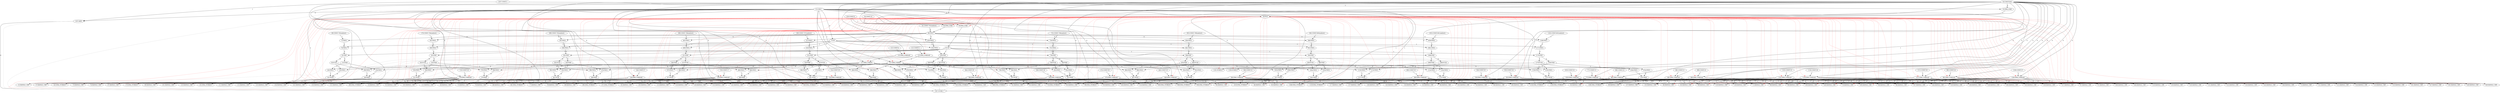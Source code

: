 digraph depgraph {
"1267:IADD" -> "1267:STORE:7"[label=0];
"52:LOAD:7" -> "1267:STORE:7"[color=gray];
"58:IFGE" -> "1267:STORE:7"[color=red,style=dashed];
"75:I2F" -> "1267:STORE:7"[color=gray];
"127:DMA_LOAD(F)" -> "1267:STORE:7"[color=gray];
"137:DMA_LOAD(F)" -> "1267:STORE:7"[color=gray];
"142:DMA_STORE(F)" -> "1267:STORE:7"[color=gray];
"170:DMA_STORE(F)" -> "1267:STORE:7"[color=gray];
"252:DMA_STORE(F)" -> "1267:STORE:7"[color=gray];
"280:DMA_STORE(F)" -> "1267:STORE:7"[color=gray];
"362:DMA_STORE(F)" -> "1267:STORE:7"[color=gray];
"390:DMA_STORE(F)" -> "1267:STORE:7"[color=gray];
"472:DMA_STORE(F)" -> "1267:STORE:7"[color=gray];
"500:DMA_STORE(F)" -> "1267:STORE:7"[color=gray];
"582:DMA_STORE(F)" -> "1267:STORE:7"[color=gray];
"610:DMA_STORE(F)" -> "1267:STORE:7"[color=gray];
"688:DMA_STORE(F)" -> "1267:STORE:7"[color=gray];
"716:DMA_STORE(F)" -> "1267:STORE:7"[color=gray];
"798:DMA_STORE(F)" -> "1267:STORE:7"[color=gray];
"826:DMA_STORE(F)" -> "1267:STORE:7"[color=gray];
"908:DMA_STORE(F)" -> "1267:STORE:7"[color=gray];
"936:DMA_STORE(F)" -> "1267:STORE:7"[color=gray];
"1018:DMA_STORE(F)" -> "1267:STORE:7"[color=gray];
"1046:DMA_STORE(F)" -> "1267:STORE:7"[color=gray];
"1128:DMA_STORE(F)" -> "1267:STORE:7"[color=gray];
"1156:DMA_STORE(F)" -> "1267:STORE:7"[color=gray];
"1238:DMA_STORE(F)" -> "1267:STORE:7"[color=gray];
"1266:DMA_STORE(F)" -> "1267:STORE:7"[color=gray];
"1267:IADD" -> "1267:STORE:7"[color=gray];
"52:LOAD:7" -> "58:IFGE"[label=0];
"55:DMA_LOAD" -> "58:IFGE"[label=1];
"52:LOAD:7" -> "75:I2F"[label=0];
"122:DMA_LOAD(ref)" -> "127:DMA_LOAD(F)"[label=0];
"52:LOAD:7" -> "127:DMA_LOAD(F)"[label=1];
"58:IFGE" -> "127:DMA_LOAD(F)"[color=red,style=dashed];
"132:DMA_LOAD(ref)" -> "137:DMA_LOAD(F)"[label=0];
"52:LOAD:7" -> "137:DMA_LOAD(F)"[label=1];
"58:IFGE" -> "137:DMA_LOAD(F)"[color=red,style=dashed];
"116:DMA_LOAD(ref)" -> "142:DMA_STORE(F)"[label=0];
"52:LOAD:7" -> "142:DMA_STORE(F)"[label=1];
"141:FSUB" -> "142:DMA_STORE(F)"[label=2];
"58:IFGE" -> "142:DMA_STORE(F)"[color=red,style=dashed];
"122:DMA_LOAD(ref)" -> "142:DMA_STORE(F)"[color=gray];
"132:DMA_LOAD(ref)" -> "142:DMA_STORE(F)"[color=gray];
"144:DMA_LOAD(ref)" -> "170:DMA_STORE(F)"[label=0];
"52:LOAD:7" -> "170:DMA_STORE(F)"[label=1];
"169:FADD" -> "170:DMA_STORE(F)"[label=2];
"58:IFGE" -> "170:DMA_STORE(F)"[color=red,style=dashed];
"116:DMA_LOAD(ref)" -> "170:DMA_STORE(F)"[color=gray];
"122:DMA_LOAD(ref)" -> "170:DMA_STORE(F)"[color=gray];
"132:DMA_LOAD(ref)" -> "170:DMA_STORE(F)"[color=gray];
"226:DMA_LOAD(ref)" -> "252:DMA_STORE(F)"[label=0];
"52:LOAD:7" -> "252:DMA_STORE(F)"[label=1];
"251:FSUB" -> "252:DMA_STORE(F)"[label=2];
"58:IFGE" -> "252:DMA_STORE(F)"[color=red,style=dashed];
"116:DMA_LOAD(ref)" -> "252:DMA_STORE(F)"[color=gray];
"122:DMA_LOAD(ref)" -> "252:DMA_STORE(F)"[color=gray];
"132:DMA_LOAD(ref)" -> "252:DMA_STORE(F)"[color=gray];
"144:DMA_LOAD(ref)" -> "252:DMA_STORE(F)"[color=gray];
"254:DMA_LOAD(ref)" -> "280:DMA_STORE(F)"[label=0];
"52:LOAD:7" -> "280:DMA_STORE(F)"[label=1];
"279:FADD" -> "280:DMA_STORE(F)"[label=2];
"58:IFGE" -> "280:DMA_STORE(F)"[color=red,style=dashed];
"116:DMA_LOAD(ref)" -> "280:DMA_STORE(F)"[color=gray];
"122:DMA_LOAD(ref)" -> "280:DMA_STORE(F)"[color=gray];
"132:DMA_LOAD(ref)" -> "280:DMA_STORE(F)"[color=gray];
"144:DMA_LOAD(ref)" -> "280:DMA_STORE(F)"[color=gray];
"226:DMA_LOAD(ref)" -> "280:DMA_STORE(F)"[color=gray];
"336:DMA_LOAD(ref)" -> "362:DMA_STORE(F)"[label=0];
"52:LOAD:7" -> "362:DMA_STORE(F)"[label=1];
"361:FSUB" -> "362:DMA_STORE(F)"[label=2];
"58:IFGE" -> "362:DMA_STORE(F)"[color=red,style=dashed];
"116:DMA_LOAD(ref)" -> "362:DMA_STORE(F)"[color=gray];
"122:DMA_LOAD(ref)" -> "362:DMA_STORE(F)"[color=gray];
"132:DMA_LOAD(ref)" -> "362:DMA_STORE(F)"[color=gray];
"144:DMA_LOAD(ref)" -> "362:DMA_STORE(F)"[color=gray];
"226:DMA_LOAD(ref)" -> "362:DMA_STORE(F)"[color=gray];
"254:DMA_LOAD(ref)" -> "362:DMA_STORE(F)"[color=gray];
"364:DMA_LOAD(ref)" -> "390:DMA_STORE(F)"[label=0];
"52:LOAD:7" -> "390:DMA_STORE(F)"[label=1];
"389:FADD" -> "390:DMA_STORE(F)"[label=2];
"58:IFGE" -> "390:DMA_STORE(F)"[color=red,style=dashed];
"116:DMA_LOAD(ref)" -> "390:DMA_STORE(F)"[color=gray];
"122:DMA_LOAD(ref)" -> "390:DMA_STORE(F)"[color=gray];
"132:DMA_LOAD(ref)" -> "390:DMA_STORE(F)"[color=gray];
"144:DMA_LOAD(ref)" -> "390:DMA_STORE(F)"[color=gray];
"226:DMA_LOAD(ref)" -> "390:DMA_STORE(F)"[color=gray];
"254:DMA_LOAD(ref)" -> "390:DMA_STORE(F)"[color=gray];
"336:DMA_LOAD(ref)" -> "390:DMA_STORE(F)"[color=gray];
"446:DMA_LOAD(ref)" -> "472:DMA_STORE(F)"[label=0];
"52:LOAD:7" -> "472:DMA_STORE(F)"[label=1];
"471:FSUB" -> "472:DMA_STORE(F)"[label=2];
"58:IFGE" -> "472:DMA_STORE(F)"[color=red,style=dashed];
"116:DMA_LOAD(ref)" -> "472:DMA_STORE(F)"[color=gray];
"122:DMA_LOAD(ref)" -> "472:DMA_STORE(F)"[color=gray];
"132:DMA_LOAD(ref)" -> "472:DMA_STORE(F)"[color=gray];
"144:DMA_LOAD(ref)" -> "472:DMA_STORE(F)"[color=gray];
"226:DMA_LOAD(ref)" -> "472:DMA_STORE(F)"[color=gray];
"254:DMA_LOAD(ref)" -> "472:DMA_STORE(F)"[color=gray];
"336:DMA_LOAD(ref)" -> "472:DMA_STORE(F)"[color=gray];
"364:DMA_LOAD(ref)" -> "472:DMA_STORE(F)"[color=gray];
"474:DMA_LOAD(ref)" -> "500:DMA_STORE(F)"[label=0];
"52:LOAD:7" -> "500:DMA_STORE(F)"[label=1];
"499:FADD" -> "500:DMA_STORE(F)"[label=2];
"58:IFGE" -> "500:DMA_STORE(F)"[color=red,style=dashed];
"116:DMA_LOAD(ref)" -> "500:DMA_STORE(F)"[color=gray];
"122:DMA_LOAD(ref)" -> "500:DMA_STORE(F)"[color=gray];
"132:DMA_LOAD(ref)" -> "500:DMA_STORE(F)"[color=gray];
"144:DMA_LOAD(ref)" -> "500:DMA_STORE(F)"[color=gray];
"226:DMA_LOAD(ref)" -> "500:DMA_STORE(F)"[color=gray];
"254:DMA_LOAD(ref)" -> "500:DMA_STORE(F)"[color=gray];
"336:DMA_LOAD(ref)" -> "500:DMA_STORE(F)"[color=gray];
"364:DMA_LOAD(ref)" -> "500:DMA_STORE(F)"[color=gray];
"446:DMA_LOAD(ref)" -> "500:DMA_STORE(F)"[color=gray];
"556:DMA_LOAD(ref)" -> "582:DMA_STORE(F)"[label=0];
"52:LOAD:7" -> "582:DMA_STORE(F)"[label=1];
"581:FSUB" -> "582:DMA_STORE(F)"[label=2];
"58:IFGE" -> "582:DMA_STORE(F)"[color=red,style=dashed];
"116:DMA_LOAD(ref)" -> "582:DMA_STORE(F)"[color=gray];
"122:DMA_LOAD(ref)" -> "582:DMA_STORE(F)"[color=gray];
"132:DMA_LOAD(ref)" -> "582:DMA_STORE(F)"[color=gray];
"144:DMA_LOAD(ref)" -> "582:DMA_STORE(F)"[color=gray];
"226:DMA_LOAD(ref)" -> "582:DMA_STORE(F)"[color=gray];
"254:DMA_LOAD(ref)" -> "582:DMA_STORE(F)"[color=gray];
"336:DMA_LOAD(ref)" -> "582:DMA_STORE(F)"[color=gray];
"364:DMA_LOAD(ref)" -> "582:DMA_STORE(F)"[color=gray];
"446:DMA_LOAD(ref)" -> "582:DMA_STORE(F)"[color=gray];
"474:DMA_LOAD(ref)" -> "582:DMA_STORE(F)"[color=gray];
"584:DMA_LOAD(ref)" -> "610:DMA_STORE(F)"[label=0];
"52:LOAD:7" -> "610:DMA_STORE(F)"[label=1];
"609:FADD" -> "610:DMA_STORE(F)"[label=2];
"58:IFGE" -> "610:DMA_STORE(F)"[color=red,style=dashed];
"116:DMA_LOAD(ref)" -> "610:DMA_STORE(F)"[color=gray];
"122:DMA_LOAD(ref)" -> "610:DMA_STORE(F)"[color=gray];
"132:DMA_LOAD(ref)" -> "610:DMA_STORE(F)"[color=gray];
"144:DMA_LOAD(ref)" -> "610:DMA_STORE(F)"[color=gray];
"226:DMA_LOAD(ref)" -> "610:DMA_STORE(F)"[color=gray];
"254:DMA_LOAD(ref)" -> "610:DMA_STORE(F)"[color=gray];
"336:DMA_LOAD(ref)" -> "610:DMA_STORE(F)"[color=gray];
"364:DMA_LOAD(ref)" -> "610:DMA_STORE(F)"[color=gray];
"446:DMA_LOAD(ref)" -> "610:DMA_STORE(F)"[color=gray];
"474:DMA_LOAD(ref)" -> "610:DMA_STORE(F)"[color=gray];
"556:DMA_LOAD(ref)" -> "610:DMA_STORE(F)"[color=gray];
"662:DMA_LOAD(ref)" -> "688:DMA_STORE(F)"[label=0];
"52:LOAD:7" -> "688:DMA_STORE(F)"[label=1];
"687:FSUB" -> "688:DMA_STORE(F)"[label=2];
"58:IFGE" -> "688:DMA_STORE(F)"[color=red,style=dashed];
"116:DMA_LOAD(ref)" -> "688:DMA_STORE(F)"[color=gray];
"122:DMA_LOAD(ref)" -> "688:DMA_STORE(F)"[color=gray];
"132:DMA_LOAD(ref)" -> "688:DMA_STORE(F)"[color=gray];
"144:DMA_LOAD(ref)" -> "688:DMA_STORE(F)"[color=gray];
"226:DMA_LOAD(ref)" -> "688:DMA_STORE(F)"[color=gray];
"254:DMA_LOAD(ref)" -> "688:DMA_STORE(F)"[color=gray];
"336:DMA_LOAD(ref)" -> "688:DMA_STORE(F)"[color=gray];
"364:DMA_LOAD(ref)" -> "688:DMA_STORE(F)"[color=gray];
"446:DMA_LOAD(ref)" -> "688:DMA_STORE(F)"[color=gray];
"474:DMA_LOAD(ref)" -> "688:DMA_STORE(F)"[color=gray];
"556:DMA_LOAD(ref)" -> "688:DMA_STORE(F)"[color=gray];
"584:DMA_LOAD(ref)" -> "688:DMA_STORE(F)"[color=gray];
"690:DMA_LOAD(ref)" -> "716:DMA_STORE(F)"[label=0];
"52:LOAD:7" -> "716:DMA_STORE(F)"[label=1];
"715:FADD" -> "716:DMA_STORE(F)"[label=2];
"58:IFGE" -> "716:DMA_STORE(F)"[color=red,style=dashed];
"116:DMA_LOAD(ref)" -> "716:DMA_STORE(F)"[color=gray];
"122:DMA_LOAD(ref)" -> "716:DMA_STORE(F)"[color=gray];
"132:DMA_LOAD(ref)" -> "716:DMA_STORE(F)"[color=gray];
"144:DMA_LOAD(ref)" -> "716:DMA_STORE(F)"[color=gray];
"226:DMA_LOAD(ref)" -> "716:DMA_STORE(F)"[color=gray];
"254:DMA_LOAD(ref)" -> "716:DMA_STORE(F)"[color=gray];
"336:DMA_LOAD(ref)" -> "716:DMA_STORE(F)"[color=gray];
"364:DMA_LOAD(ref)" -> "716:DMA_STORE(F)"[color=gray];
"446:DMA_LOAD(ref)" -> "716:DMA_STORE(F)"[color=gray];
"474:DMA_LOAD(ref)" -> "716:DMA_STORE(F)"[color=gray];
"556:DMA_LOAD(ref)" -> "716:DMA_STORE(F)"[color=gray];
"584:DMA_LOAD(ref)" -> "716:DMA_STORE(F)"[color=gray];
"662:DMA_LOAD(ref)" -> "716:DMA_STORE(F)"[color=gray];
"772:DMA_LOAD(ref)" -> "798:DMA_STORE(F)"[label=0];
"52:LOAD:7" -> "798:DMA_STORE(F)"[label=1];
"797:FSUB" -> "798:DMA_STORE(F)"[label=2];
"58:IFGE" -> "798:DMA_STORE(F)"[color=red,style=dashed];
"116:DMA_LOAD(ref)" -> "798:DMA_STORE(F)"[color=gray];
"122:DMA_LOAD(ref)" -> "798:DMA_STORE(F)"[color=gray];
"132:DMA_LOAD(ref)" -> "798:DMA_STORE(F)"[color=gray];
"144:DMA_LOAD(ref)" -> "798:DMA_STORE(F)"[color=gray];
"226:DMA_LOAD(ref)" -> "798:DMA_STORE(F)"[color=gray];
"254:DMA_LOAD(ref)" -> "798:DMA_STORE(F)"[color=gray];
"336:DMA_LOAD(ref)" -> "798:DMA_STORE(F)"[color=gray];
"364:DMA_LOAD(ref)" -> "798:DMA_STORE(F)"[color=gray];
"446:DMA_LOAD(ref)" -> "798:DMA_STORE(F)"[color=gray];
"474:DMA_LOAD(ref)" -> "798:DMA_STORE(F)"[color=gray];
"556:DMA_LOAD(ref)" -> "798:DMA_STORE(F)"[color=gray];
"584:DMA_LOAD(ref)" -> "798:DMA_STORE(F)"[color=gray];
"662:DMA_LOAD(ref)" -> "798:DMA_STORE(F)"[color=gray];
"690:DMA_LOAD(ref)" -> "798:DMA_STORE(F)"[color=gray];
"800:DMA_LOAD(ref)" -> "826:DMA_STORE(F)"[label=0];
"52:LOAD:7" -> "826:DMA_STORE(F)"[label=1];
"825:FADD" -> "826:DMA_STORE(F)"[label=2];
"58:IFGE" -> "826:DMA_STORE(F)"[color=red,style=dashed];
"116:DMA_LOAD(ref)" -> "826:DMA_STORE(F)"[color=gray];
"122:DMA_LOAD(ref)" -> "826:DMA_STORE(F)"[color=gray];
"132:DMA_LOAD(ref)" -> "826:DMA_STORE(F)"[color=gray];
"144:DMA_LOAD(ref)" -> "826:DMA_STORE(F)"[color=gray];
"226:DMA_LOAD(ref)" -> "826:DMA_STORE(F)"[color=gray];
"254:DMA_LOAD(ref)" -> "826:DMA_STORE(F)"[color=gray];
"336:DMA_LOAD(ref)" -> "826:DMA_STORE(F)"[color=gray];
"364:DMA_LOAD(ref)" -> "826:DMA_STORE(F)"[color=gray];
"446:DMA_LOAD(ref)" -> "826:DMA_STORE(F)"[color=gray];
"474:DMA_LOAD(ref)" -> "826:DMA_STORE(F)"[color=gray];
"556:DMA_LOAD(ref)" -> "826:DMA_STORE(F)"[color=gray];
"584:DMA_LOAD(ref)" -> "826:DMA_STORE(F)"[color=gray];
"662:DMA_LOAD(ref)" -> "826:DMA_STORE(F)"[color=gray];
"690:DMA_LOAD(ref)" -> "826:DMA_STORE(F)"[color=gray];
"772:DMA_LOAD(ref)" -> "826:DMA_STORE(F)"[color=gray];
"882:DMA_LOAD(ref)" -> "908:DMA_STORE(F)"[label=0];
"52:LOAD:7" -> "908:DMA_STORE(F)"[label=1];
"907:FSUB" -> "908:DMA_STORE(F)"[label=2];
"58:IFGE" -> "908:DMA_STORE(F)"[color=red,style=dashed];
"116:DMA_LOAD(ref)" -> "908:DMA_STORE(F)"[color=gray];
"122:DMA_LOAD(ref)" -> "908:DMA_STORE(F)"[color=gray];
"132:DMA_LOAD(ref)" -> "908:DMA_STORE(F)"[color=gray];
"144:DMA_LOAD(ref)" -> "908:DMA_STORE(F)"[color=gray];
"226:DMA_LOAD(ref)" -> "908:DMA_STORE(F)"[color=gray];
"254:DMA_LOAD(ref)" -> "908:DMA_STORE(F)"[color=gray];
"336:DMA_LOAD(ref)" -> "908:DMA_STORE(F)"[color=gray];
"364:DMA_LOAD(ref)" -> "908:DMA_STORE(F)"[color=gray];
"446:DMA_LOAD(ref)" -> "908:DMA_STORE(F)"[color=gray];
"474:DMA_LOAD(ref)" -> "908:DMA_STORE(F)"[color=gray];
"556:DMA_LOAD(ref)" -> "908:DMA_STORE(F)"[color=gray];
"584:DMA_LOAD(ref)" -> "908:DMA_STORE(F)"[color=gray];
"662:DMA_LOAD(ref)" -> "908:DMA_STORE(F)"[color=gray];
"690:DMA_LOAD(ref)" -> "908:DMA_STORE(F)"[color=gray];
"772:DMA_LOAD(ref)" -> "908:DMA_STORE(F)"[color=gray];
"800:DMA_LOAD(ref)" -> "908:DMA_STORE(F)"[color=gray];
"910:DMA_LOAD(ref)" -> "936:DMA_STORE(F)"[label=0];
"52:LOAD:7" -> "936:DMA_STORE(F)"[label=1];
"935:FADD" -> "936:DMA_STORE(F)"[label=2];
"58:IFGE" -> "936:DMA_STORE(F)"[color=red,style=dashed];
"116:DMA_LOAD(ref)" -> "936:DMA_STORE(F)"[color=gray];
"122:DMA_LOAD(ref)" -> "936:DMA_STORE(F)"[color=gray];
"132:DMA_LOAD(ref)" -> "936:DMA_STORE(F)"[color=gray];
"144:DMA_LOAD(ref)" -> "936:DMA_STORE(F)"[color=gray];
"226:DMA_LOAD(ref)" -> "936:DMA_STORE(F)"[color=gray];
"254:DMA_LOAD(ref)" -> "936:DMA_STORE(F)"[color=gray];
"336:DMA_LOAD(ref)" -> "936:DMA_STORE(F)"[color=gray];
"364:DMA_LOAD(ref)" -> "936:DMA_STORE(F)"[color=gray];
"446:DMA_LOAD(ref)" -> "936:DMA_STORE(F)"[color=gray];
"474:DMA_LOAD(ref)" -> "936:DMA_STORE(F)"[color=gray];
"556:DMA_LOAD(ref)" -> "936:DMA_STORE(F)"[color=gray];
"584:DMA_LOAD(ref)" -> "936:DMA_STORE(F)"[color=gray];
"662:DMA_LOAD(ref)" -> "936:DMA_STORE(F)"[color=gray];
"690:DMA_LOAD(ref)" -> "936:DMA_STORE(F)"[color=gray];
"772:DMA_LOAD(ref)" -> "936:DMA_STORE(F)"[color=gray];
"800:DMA_LOAD(ref)" -> "936:DMA_STORE(F)"[color=gray];
"882:DMA_LOAD(ref)" -> "936:DMA_STORE(F)"[color=gray];
"992:DMA_LOAD(ref)" -> "1018:DMA_STORE(F)"[label=0];
"52:LOAD:7" -> "1018:DMA_STORE(F)"[label=1];
"1017:FSUB" -> "1018:DMA_STORE(F)"[label=2];
"58:IFGE" -> "1018:DMA_STORE(F)"[color=red,style=dashed];
"116:DMA_LOAD(ref)" -> "1018:DMA_STORE(F)"[color=gray];
"122:DMA_LOAD(ref)" -> "1018:DMA_STORE(F)"[color=gray];
"132:DMA_LOAD(ref)" -> "1018:DMA_STORE(F)"[color=gray];
"144:DMA_LOAD(ref)" -> "1018:DMA_STORE(F)"[color=gray];
"226:DMA_LOAD(ref)" -> "1018:DMA_STORE(F)"[color=gray];
"254:DMA_LOAD(ref)" -> "1018:DMA_STORE(F)"[color=gray];
"336:DMA_LOAD(ref)" -> "1018:DMA_STORE(F)"[color=gray];
"364:DMA_LOAD(ref)" -> "1018:DMA_STORE(F)"[color=gray];
"446:DMA_LOAD(ref)" -> "1018:DMA_STORE(F)"[color=gray];
"474:DMA_LOAD(ref)" -> "1018:DMA_STORE(F)"[color=gray];
"556:DMA_LOAD(ref)" -> "1018:DMA_STORE(F)"[color=gray];
"584:DMA_LOAD(ref)" -> "1018:DMA_STORE(F)"[color=gray];
"662:DMA_LOAD(ref)" -> "1018:DMA_STORE(F)"[color=gray];
"690:DMA_LOAD(ref)" -> "1018:DMA_STORE(F)"[color=gray];
"772:DMA_LOAD(ref)" -> "1018:DMA_STORE(F)"[color=gray];
"800:DMA_LOAD(ref)" -> "1018:DMA_STORE(F)"[color=gray];
"882:DMA_LOAD(ref)" -> "1018:DMA_STORE(F)"[color=gray];
"910:DMA_LOAD(ref)" -> "1018:DMA_STORE(F)"[color=gray];
"1020:DMA_LOAD(ref)" -> "1046:DMA_STORE(F)"[label=0];
"52:LOAD:7" -> "1046:DMA_STORE(F)"[label=1];
"1045:FADD" -> "1046:DMA_STORE(F)"[label=2];
"58:IFGE" -> "1046:DMA_STORE(F)"[color=red,style=dashed];
"116:DMA_LOAD(ref)" -> "1046:DMA_STORE(F)"[color=gray];
"122:DMA_LOAD(ref)" -> "1046:DMA_STORE(F)"[color=gray];
"132:DMA_LOAD(ref)" -> "1046:DMA_STORE(F)"[color=gray];
"144:DMA_LOAD(ref)" -> "1046:DMA_STORE(F)"[color=gray];
"226:DMA_LOAD(ref)" -> "1046:DMA_STORE(F)"[color=gray];
"254:DMA_LOAD(ref)" -> "1046:DMA_STORE(F)"[color=gray];
"336:DMA_LOAD(ref)" -> "1046:DMA_STORE(F)"[color=gray];
"364:DMA_LOAD(ref)" -> "1046:DMA_STORE(F)"[color=gray];
"446:DMA_LOAD(ref)" -> "1046:DMA_STORE(F)"[color=gray];
"474:DMA_LOAD(ref)" -> "1046:DMA_STORE(F)"[color=gray];
"556:DMA_LOAD(ref)" -> "1046:DMA_STORE(F)"[color=gray];
"584:DMA_LOAD(ref)" -> "1046:DMA_STORE(F)"[color=gray];
"662:DMA_LOAD(ref)" -> "1046:DMA_STORE(F)"[color=gray];
"690:DMA_LOAD(ref)" -> "1046:DMA_STORE(F)"[color=gray];
"772:DMA_LOAD(ref)" -> "1046:DMA_STORE(F)"[color=gray];
"800:DMA_LOAD(ref)" -> "1046:DMA_STORE(F)"[color=gray];
"882:DMA_LOAD(ref)" -> "1046:DMA_STORE(F)"[color=gray];
"910:DMA_LOAD(ref)" -> "1046:DMA_STORE(F)"[color=gray];
"992:DMA_LOAD(ref)" -> "1046:DMA_STORE(F)"[color=gray];
"1102:DMA_LOAD(ref)" -> "1128:DMA_STORE(F)"[label=0];
"52:LOAD:7" -> "1128:DMA_STORE(F)"[label=1];
"1127:FSUB" -> "1128:DMA_STORE(F)"[label=2];
"58:IFGE" -> "1128:DMA_STORE(F)"[color=red,style=dashed];
"116:DMA_LOAD(ref)" -> "1128:DMA_STORE(F)"[color=gray];
"122:DMA_LOAD(ref)" -> "1128:DMA_STORE(F)"[color=gray];
"132:DMA_LOAD(ref)" -> "1128:DMA_STORE(F)"[color=gray];
"144:DMA_LOAD(ref)" -> "1128:DMA_STORE(F)"[color=gray];
"226:DMA_LOAD(ref)" -> "1128:DMA_STORE(F)"[color=gray];
"254:DMA_LOAD(ref)" -> "1128:DMA_STORE(F)"[color=gray];
"336:DMA_LOAD(ref)" -> "1128:DMA_STORE(F)"[color=gray];
"364:DMA_LOAD(ref)" -> "1128:DMA_STORE(F)"[color=gray];
"446:DMA_LOAD(ref)" -> "1128:DMA_STORE(F)"[color=gray];
"474:DMA_LOAD(ref)" -> "1128:DMA_STORE(F)"[color=gray];
"556:DMA_LOAD(ref)" -> "1128:DMA_STORE(F)"[color=gray];
"584:DMA_LOAD(ref)" -> "1128:DMA_STORE(F)"[color=gray];
"662:DMA_LOAD(ref)" -> "1128:DMA_STORE(F)"[color=gray];
"690:DMA_LOAD(ref)" -> "1128:DMA_STORE(F)"[color=gray];
"772:DMA_LOAD(ref)" -> "1128:DMA_STORE(F)"[color=gray];
"800:DMA_LOAD(ref)" -> "1128:DMA_STORE(F)"[color=gray];
"882:DMA_LOAD(ref)" -> "1128:DMA_STORE(F)"[color=gray];
"910:DMA_LOAD(ref)" -> "1128:DMA_STORE(F)"[color=gray];
"992:DMA_LOAD(ref)" -> "1128:DMA_STORE(F)"[color=gray];
"1020:DMA_LOAD(ref)" -> "1128:DMA_STORE(F)"[color=gray];
"1130:DMA_LOAD(ref)" -> "1156:DMA_STORE(F)"[label=0];
"52:LOAD:7" -> "1156:DMA_STORE(F)"[label=1];
"1155:FADD" -> "1156:DMA_STORE(F)"[label=2];
"58:IFGE" -> "1156:DMA_STORE(F)"[color=red,style=dashed];
"116:DMA_LOAD(ref)" -> "1156:DMA_STORE(F)"[color=gray];
"122:DMA_LOAD(ref)" -> "1156:DMA_STORE(F)"[color=gray];
"132:DMA_LOAD(ref)" -> "1156:DMA_STORE(F)"[color=gray];
"144:DMA_LOAD(ref)" -> "1156:DMA_STORE(F)"[color=gray];
"226:DMA_LOAD(ref)" -> "1156:DMA_STORE(F)"[color=gray];
"254:DMA_LOAD(ref)" -> "1156:DMA_STORE(F)"[color=gray];
"336:DMA_LOAD(ref)" -> "1156:DMA_STORE(F)"[color=gray];
"364:DMA_LOAD(ref)" -> "1156:DMA_STORE(F)"[color=gray];
"446:DMA_LOAD(ref)" -> "1156:DMA_STORE(F)"[color=gray];
"474:DMA_LOAD(ref)" -> "1156:DMA_STORE(F)"[color=gray];
"556:DMA_LOAD(ref)" -> "1156:DMA_STORE(F)"[color=gray];
"584:DMA_LOAD(ref)" -> "1156:DMA_STORE(F)"[color=gray];
"662:DMA_LOAD(ref)" -> "1156:DMA_STORE(F)"[color=gray];
"690:DMA_LOAD(ref)" -> "1156:DMA_STORE(F)"[color=gray];
"772:DMA_LOAD(ref)" -> "1156:DMA_STORE(F)"[color=gray];
"800:DMA_LOAD(ref)" -> "1156:DMA_STORE(F)"[color=gray];
"882:DMA_LOAD(ref)" -> "1156:DMA_STORE(F)"[color=gray];
"910:DMA_LOAD(ref)" -> "1156:DMA_STORE(F)"[color=gray];
"992:DMA_LOAD(ref)" -> "1156:DMA_STORE(F)"[color=gray];
"1020:DMA_LOAD(ref)" -> "1156:DMA_STORE(F)"[color=gray];
"1102:DMA_LOAD(ref)" -> "1156:DMA_STORE(F)"[color=gray];
"1212:DMA_LOAD(ref)" -> "1238:DMA_STORE(F)"[label=0];
"52:LOAD:7" -> "1238:DMA_STORE(F)"[label=1];
"1237:FSUB" -> "1238:DMA_STORE(F)"[label=2];
"58:IFGE" -> "1238:DMA_STORE(F)"[color=red,style=dashed];
"116:DMA_LOAD(ref)" -> "1238:DMA_STORE(F)"[color=gray];
"122:DMA_LOAD(ref)" -> "1238:DMA_STORE(F)"[color=gray];
"132:DMA_LOAD(ref)" -> "1238:DMA_STORE(F)"[color=gray];
"144:DMA_LOAD(ref)" -> "1238:DMA_STORE(F)"[color=gray];
"226:DMA_LOAD(ref)" -> "1238:DMA_STORE(F)"[color=gray];
"254:DMA_LOAD(ref)" -> "1238:DMA_STORE(F)"[color=gray];
"336:DMA_LOAD(ref)" -> "1238:DMA_STORE(F)"[color=gray];
"364:DMA_LOAD(ref)" -> "1238:DMA_STORE(F)"[color=gray];
"446:DMA_LOAD(ref)" -> "1238:DMA_STORE(F)"[color=gray];
"474:DMA_LOAD(ref)" -> "1238:DMA_STORE(F)"[color=gray];
"556:DMA_LOAD(ref)" -> "1238:DMA_STORE(F)"[color=gray];
"584:DMA_LOAD(ref)" -> "1238:DMA_STORE(F)"[color=gray];
"662:DMA_LOAD(ref)" -> "1238:DMA_STORE(F)"[color=gray];
"690:DMA_LOAD(ref)" -> "1238:DMA_STORE(F)"[color=gray];
"772:DMA_LOAD(ref)" -> "1238:DMA_STORE(F)"[color=gray];
"800:DMA_LOAD(ref)" -> "1238:DMA_STORE(F)"[color=gray];
"882:DMA_LOAD(ref)" -> "1238:DMA_STORE(F)"[color=gray];
"910:DMA_LOAD(ref)" -> "1238:DMA_STORE(F)"[color=gray];
"992:DMA_LOAD(ref)" -> "1238:DMA_STORE(F)"[color=gray];
"1020:DMA_LOAD(ref)" -> "1238:DMA_STORE(F)"[color=gray];
"1102:DMA_LOAD(ref)" -> "1238:DMA_STORE(F)"[color=gray];
"1130:DMA_LOAD(ref)" -> "1238:DMA_STORE(F)"[color=gray];
"1240:DMA_LOAD(ref)" -> "1266:DMA_STORE(F)"[label=0];
"52:LOAD:7" -> "1266:DMA_STORE(F)"[label=1];
"1265:FADD" -> "1266:DMA_STORE(F)"[label=2];
"58:IFGE" -> "1266:DMA_STORE(F)"[color=red,style=dashed];
"116:DMA_LOAD(ref)" -> "1266:DMA_STORE(F)"[color=gray];
"122:DMA_LOAD(ref)" -> "1266:DMA_STORE(F)"[color=gray];
"132:DMA_LOAD(ref)" -> "1266:DMA_STORE(F)"[color=gray];
"144:DMA_LOAD(ref)" -> "1266:DMA_STORE(F)"[color=gray];
"226:DMA_LOAD(ref)" -> "1266:DMA_STORE(F)"[color=gray];
"254:DMA_LOAD(ref)" -> "1266:DMA_STORE(F)"[color=gray];
"336:DMA_LOAD(ref)" -> "1266:DMA_STORE(F)"[color=gray];
"364:DMA_LOAD(ref)" -> "1266:DMA_STORE(F)"[color=gray];
"446:DMA_LOAD(ref)" -> "1266:DMA_STORE(F)"[color=gray];
"474:DMA_LOAD(ref)" -> "1266:DMA_STORE(F)"[color=gray];
"556:DMA_LOAD(ref)" -> "1266:DMA_STORE(F)"[color=gray];
"584:DMA_LOAD(ref)" -> "1266:DMA_STORE(F)"[color=gray];
"662:DMA_LOAD(ref)" -> "1266:DMA_STORE(F)"[color=gray];
"690:DMA_LOAD(ref)" -> "1266:DMA_STORE(F)"[color=gray];
"772:DMA_LOAD(ref)" -> "1266:DMA_STORE(F)"[color=gray];
"800:DMA_LOAD(ref)" -> "1266:DMA_STORE(F)"[color=gray];
"882:DMA_LOAD(ref)" -> "1266:DMA_STORE(F)"[color=gray];
"910:DMA_LOAD(ref)" -> "1266:DMA_STORE(F)"[color=gray];
"992:DMA_LOAD(ref)" -> "1266:DMA_STORE(F)"[color=gray];
"1020:DMA_LOAD(ref)" -> "1266:DMA_STORE(F)"[color=gray];
"1102:DMA_LOAD(ref)" -> "1266:DMA_STORE(F)"[color=gray];
"1130:DMA_LOAD(ref)" -> "1266:DMA_STORE(F)"[color=gray];
"1212:DMA_LOAD(ref)" -> "1266:DMA_STORE(F)"[color=gray];
"52:LOAD:7" -> "1267:IADD"[label=0];
"1267:CONST:1" -> "1267:IADD"[label=1];
"54:LOAD:0(ref)" -> "55:DMA_LOAD"[label=0];
"1267:CONST:1" -> "55:DMA_LOAD"[label=1];
"54:LOAD:0(ref)" -> "65:DMA_LOAD"[label=0];
"619:CONST:0" -> "65:DMA_LOAD"[label=1];
"58:IFGE" -> "65:DMA_LOAD"[color=red,style=dashed];
"54:LOAD:0(ref)" -> "78:DMA_LOAD"[label=0];
"78:CONST:10" -> "78:DMA_LOAD"[label=1];
"58:IFGE" -> "78:DMA_LOAD"[color=red,style=dashed];
"54:LOAD:0(ref)" -> "116:DMA_LOAD(ref)"[label=0];
"116:CONST:16" -> "116:DMA_LOAD(ref)"[label=1];
"58:IFGE" -> "116:DMA_LOAD(ref)"[color=red,style=dashed];
"54:LOAD:0(ref)" -> "122:DMA_LOAD(ref)"[label=0];
"122:CONST:3" -> "122:DMA_LOAD(ref)"[label=1];
"58:IFGE" -> "122:DMA_LOAD(ref)"[color=red,style=dashed];
"54:LOAD:0(ref)" -> "132:DMA_LOAD(ref)"[label=0];
"132:CONST:4" -> "132:DMA_LOAD(ref)"[label=1];
"58:IFGE" -> "132:DMA_LOAD(ref)"[color=red,style=dashed];
"54:LOAD:0(ref)" -> "144:DMA_LOAD(ref)"[label=0];
"144:CONST:27" -> "144:DMA_LOAD(ref)"[label=1];
"58:IFGE" -> "144:DMA_LOAD(ref)"[color=red,style=dashed];
"54:LOAD:0(ref)" -> "226:DMA_LOAD(ref)"[label=0];
"226:CONST:17" -> "226:DMA_LOAD(ref)"[label=1];
"58:IFGE" -> "226:DMA_LOAD(ref)"[color=red,style=dashed];
"54:LOAD:0(ref)" -> "254:DMA_LOAD(ref)"[label=0];
"254:CONST:28" -> "254:DMA_LOAD(ref)"[label=1];
"58:IFGE" -> "254:DMA_LOAD(ref)"[color=red,style=dashed];
"54:LOAD:0(ref)" -> "336:DMA_LOAD(ref)"[label=0];
"336:CONST:18" -> "336:DMA_LOAD(ref)"[label=1];
"58:IFGE" -> "336:DMA_LOAD(ref)"[color=red,style=dashed];
"54:LOAD:0(ref)" -> "364:DMA_LOAD(ref)"[label=0];
"364:CONST:29" -> "364:DMA_LOAD(ref)"[label=1];
"58:IFGE" -> "364:DMA_LOAD(ref)"[color=red,style=dashed];
"54:LOAD:0(ref)" -> "446:DMA_LOAD(ref)"[label=0];
"446:CONST:19" -> "446:DMA_LOAD(ref)"[label=1];
"58:IFGE" -> "446:DMA_LOAD(ref)"[color=red,style=dashed];
"54:LOAD:0(ref)" -> "474:DMA_LOAD(ref)"[label=0];
"474:CONST:30" -> "474:DMA_LOAD(ref)"[label=1];
"58:IFGE" -> "474:DMA_LOAD(ref)"[color=red,style=dashed];
"54:LOAD:0(ref)" -> "556:DMA_LOAD(ref)"[label=0];
"556:CONST:20" -> "556:DMA_LOAD(ref)"[label=1];
"58:IFGE" -> "556:DMA_LOAD(ref)"[color=red,style=dashed];
"54:LOAD:0(ref)" -> "584:DMA_LOAD(ref)"[label=0];
"584:CONST:31" -> "584:DMA_LOAD(ref)"[label=1];
"58:IFGE" -> "584:DMA_LOAD(ref)"[color=red,style=dashed];
"54:LOAD:0(ref)" -> "662:DMA_LOAD(ref)"[label=0];
"662:CONST:21" -> "662:DMA_LOAD(ref)"[label=1];
"58:IFGE" -> "662:DMA_LOAD(ref)"[color=red,style=dashed];
"54:LOAD:0(ref)" -> "690:DMA_LOAD(ref)"[label=0];
"690:CONST:32" -> "690:DMA_LOAD(ref)"[label=1];
"58:IFGE" -> "690:DMA_LOAD(ref)"[color=red,style=dashed];
"54:LOAD:0(ref)" -> "772:DMA_LOAD(ref)"[label=0];
"772:CONST:22" -> "772:DMA_LOAD(ref)"[label=1];
"58:IFGE" -> "772:DMA_LOAD(ref)"[color=red,style=dashed];
"54:LOAD:0(ref)" -> "800:DMA_LOAD(ref)"[label=0];
"800:CONST:33" -> "800:DMA_LOAD(ref)"[label=1];
"58:IFGE" -> "800:DMA_LOAD(ref)"[color=red,style=dashed];
"54:LOAD:0(ref)" -> "882:DMA_LOAD(ref)"[label=0];
"882:CONST:23" -> "882:DMA_LOAD(ref)"[label=1];
"58:IFGE" -> "882:DMA_LOAD(ref)"[color=red,style=dashed];
"54:LOAD:0(ref)" -> "910:DMA_LOAD(ref)"[label=0];
"910:CONST:34" -> "910:DMA_LOAD(ref)"[label=1];
"58:IFGE" -> "910:DMA_LOAD(ref)"[color=red,style=dashed];
"54:LOAD:0(ref)" -> "992:DMA_LOAD(ref)"[label=0];
"992:CONST:24" -> "992:DMA_LOAD(ref)"[label=1];
"58:IFGE" -> "992:DMA_LOAD(ref)"[color=red,style=dashed];
"54:LOAD:0(ref)" -> "1020:DMA_LOAD(ref)"[label=0];
"1020:CONST:35" -> "1020:DMA_LOAD(ref)"[label=1];
"58:IFGE" -> "1020:DMA_LOAD(ref)"[color=red,style=dashed];
"54:LOAD:0(ref)" -> "1102:DMA_LOAD(ref)"[label=0];
"1102:CONST:25" -> "1102:DMA_LOAD(ref)"[label=1];
"58:IFGE" -> "1102:DMA_LOAD(ref)"[color=red,style=dashed];
"54:LOAD:0(ref)" -> "1130:DMA_LOAD(ref)"[label=0];
"1130:CONST:36" -> "1130:DMA_LOAD(ref)"[label=1];
"58:IFGE" -> "1130:DMA_LOAD(ref)"[color=red,style=dashed];
"54:LOAD:0(ref)" -> "1212:DMA_LOAD(ref)"[label=0];
"1212:CONST:26" -> "1212:DMA_LOAD(ref)"[label=1];
"58:IFGE" -> "1212:DMA_LOAD(ref)"[color=red,style=dashed];
"54:LOAD:0(ref)" -> "1240:DMA_LOAD(ref)"[label=0];
"1240:CONST:37" -> "1240:DMA_LOAD(ref)"[label=1];
"58:IFGE" -> "1240:DMA_LOAD(ref)"[color=red,style=dashed];
"1179:FCOS" -> "1182:STORE:8"[label=0];
"58:IFGE" -> "1182:STORE:8"[color=red,style=dashed];
"1206:FSIN" -> "1209:STORE:9"[label=0];
"58:IFGE" -> "1209:STORE:9"[color=red,style=dashed];
"61:CONST:792(indirect)" -> "68:FMUL"[label=0];
"65:DMA_LOAD" -> "68:FMUL"[label=1];
"68:FMUL" -> "72:FMUL"[label=0];
"69:CONST:793(indirect)" -> "72:FMUL"[label=1];
"68:FMUL" -> "182:FMUL"[label=0];
"179:CONST:794(indirect)" -> "182:FMUL"[label=1];
"68:FMUL" -> "292:FMUL"[label=0];
"289:CONST:795(indirect)" -> "292:FMUL"[label=1];
"68:FMUL" -> "402:FMUL"[label=0];
"399:CONST:796(indirect)" -> "402:FMUL"[label=1];
"68:FMUL" -> "512:FMUL"[label=0];
"509:CONST:797(indirect)" -> "512:FMUL"[label=1];
"68:FMUL" -> "620:FMUL"[label=0];
"619:CONST:0" -> "620:FMUL"[label=1];
"68:FMUL" -> "728:FMUL"[label=0];
"725:CONST:798(indirect)" -> "728:FMUL"[label=1];
"68:FMUL" -> "838:FMUL"[label=0];
"835:CONST:799(indirect)" -> "838:FMUL"[label=1];
"68:FMUL" -> "948:FMUL"[label=0];
"945:CONST:800(indirect)" -> "948:FMUL"[label=1];
"68:FMUL" -> "1058:FMUL"[label=0];
"1055:CONST:801(indirect)" -> "1058:FMUL"[label=1];
"68:FMUL" -> "1168:FMUL"[label=0];
"1165:CONST:802(indirect)" -> "1168:FMUL"[label=1];
"72:FMUL" -> "76:FMUL"[label=0];
"75:I2F" -> "76:FMUL"[label=1];
"182:FMUL" -> "186:FMUL"[label=0];
"75:I2F" -> "186:FMUL"[label=1];
"292:FMUL" -> "296:FMUL"[label=0];
"75:I2F" -> "296:FMUL"[label=1];
"402:FMUL" -> "406:FMUL"[label=0];
"75:I2F" -> "406:FMUL"[label=1];
"512:FMUL" -> "516:FMUL"[label=0];
"75:I2F" -> "516:FMUL"[label=1];
"620:FMUL" -> "624:FMUL"[label=0];
"75:I2F" -> "624:FMUL"[label=1];
"728:FMUL" -> "732:FMUL"[label=0];
"75:I2F" -> "732:FMUL"[label=1];
"838:FMUL" -> "842:FMUL"[label=0];
"75:I2F" -> "842:FMUL"[label=1];
"948:FMUL" -> "952:FMUL"[label=0];
"75:I2F" -> "952:FMUL"[label=1];
"1058:FMUL" -> "1062:FMUL"[label=0];
"75:I2F" -> "1062:FMUL"[label=1];
"1168:FMUL" -> "1172:FMUL"[label=0];
"75:I2F" -> "1172:FMUL"[label=1];
"76:FMUL" -> "82:FDIV"[label=0];
"81:I2F" -> "82:FDIV"[label=1];
"78:DMA_LOAD" -> "81:I2F"[label=0];
"186:FMUL" -> "192:FDIV"[label=0];
"81:I2F" -> "192:FDIV"[label=1];
"296:FMUL" -> "302:FDIV"[label=0];
"81:I2F" -> "302:FDIV"[label=1];
"406:FMUL" -> "412:FDIV"[label=0];
"81:I2F" -> "412:FDIV"[label=1];
"516:FMUL" -> "522:FDIV"[label=0];
"81:I2F" -> "522:FDIV"[label=1];
"624:FMUL" -> "630:FDIV"[label=0];
"81:I2F" -> "630:FDIV"[label=1];
"732:FMUL" -> "738:FDIV"[label=0];
"81:I2F" -> "738:FDIV"[label=1];
"842:FMUL" -> "848:FDIV"[label=0];
"81:I2F" -> "848:FDIV"[label=1];
"952:FMUL" -> "958:FDIV"[label=0];
"81:I2F" -> "958:FDIV"[label=1];
"1062:FMUL" -> "1068:FDIV"[label=0];
"81:I2F" -> "1068:FDIV"[label=1];
"1172:FMUL" -> "1178:FDIV"[label=0];
"81:I2F" -> "1178:FDIV"[label=1];
"82:FDIV" -> "83:FCOS"[label=0];
"82:FDIV" -> "110:FSIN"[label=0];
"127:DMA_LOAD(F)" -> "130:FMUL"[label=0];
"83:FCOS" -> "130:FMUL"[label=1];
"137:DMA_LOAD(F)" -> "168:FMUL"[label=0];
"83:FCOS" -> "168:FMUL"[label=1];
"137:DMA_LOAD(F)" -> "140:FMUL"[label=0];
"110:FSIN" -> "140:FMUL"[label=1];
"127:DMA_LOAD(F)" -> "158:FMUL"[label=0];
"110:FSIN" -> "158:FMUL"[label=1];
"127:DMA_LOAD(F)" -> "240:FMUL"[label=0];
"193:FCOS" -> "240:FMUL"[label=1];
"127:DMA_LOAD(F)" -> "268:FMUL"[label=0];
"220:FSIN" -> "268:FMUL"[label=1];
"127:DMA_LOAD(F)" -> "350:FMUL"[label=0];
"303:FCOS" -> "350:FMUL"[label=1];
"127:DMA_LOAD(F)" -> "378:FMUL"[label=0];
"330:FSIN" -> "378:FMUL"[label=1];
"127:DMA_LOAD(F)" -> "460:FMUL"[label=0];
"413:FCOS" -> "460:FMUL"[label=1];
"127:DMA_LOAD(F)" -> "488:FMUL"[label=0];
"440:FSIN" -> "488:FMUL"[label=1];
"127:DMA_LOAD(F)" -> "570:FMUL"[label=0];
"523:FCOS" -> "570:FMUL"[label=1];
"127:DMA_LOAD(F)" -> "598:FMUL"[label=0];
"550:FSIN" -> "598:FMUL"[label=1];
"127:DMA_LOAD(F)" -> "676:FMUL"[label=0];
"631:FCOS" -> "676:FMUL"[label=1];
"127:DMA_LOAD(F)" -> "704:FMUL"[label=0];
"656:FSIN" -> "704:FMUL"[label=1];
"127:DMA_LOAD(F)" -> "786:FMUL"[label=0];
"739:FCOS" -> "786:FMUL"[label=1];
"127:DMA_LOAD(F)" -> "814:FMUL"[label=0];
"766:FSIN" -> "814:FMUL"[label=1];
"127:DMA_LOAD(F)" -> "896:FMUL"[label=0];
"849:FCOS" -> "896:FMUL"[label=1];
"127:DMA_LOAD(F)" -> "924:FMUL"[label=0];
"876:FSIN" -> "924:FMUL"[label=1];
"127:DMA_LOAD(F)" -> "1006:FMUL"[label=0];
"959:FCOS" -> "1006:FMUL"[label=1];
"127:DMA_LOAD(F)" -> "1034:FMUL"[label=0];
"986:FSIN" -> "1034:FMUL"[label=1];
"127:DMA_LOAD(F)" -> "1116:FMUL"[label=0];
"1069:FCOS" -> "1116:FMUL"[label=1];
"127:DMA_LOAD(F)" -> "1144:FMUL"[label=0];
"1096:FSIN" -> "1144:FMUL"[label=1];
"127:DMA_LOAD(F)" -> "1226:FMUL"[label=0];
"1179:FCOS" -> "1226:FMUL"[label=1];
"127:DMA_LOAD(F)" -> "1254:FMUL"[label=0];
"1206:FSIN" -> "1254:FMUL"[label=1];
"130:FMUL" -> "141:FSUB"[label=0];
"140:FMUL" -> "141:FSUB"[label=1];
"137:DMA_LOAD(F)" -> "250:FMUL"[label=0];
"220:FSIN" -> "250:FMUL"[label=1];
"137:DMA_LOAD(F)" -> "278:FMUL"[label=0];
"193:FCOS" -> "278:FMUL"[label=1];
"137:DMA_LOAD(F)" -> "360:FMUL"[label=0];
"330:FSIN" -> "360:FMUL"[label=1];
"137:DMA_LOAD(F)" -> "388:FMUL"[label=0];
"303:FCOS" -> "388:FMUL"[label=1];
"137:DMA_LOAD(F)" -> "470:FMUL"[label=0];
"440:FSIN" -> "470:FMUL"[label=1];
"137:DMA_LOAD(F)" -> "498:FMUL"[label=0];
"413:FCOS" -> "498:FMUL"[label=1];
"137:DMA_LOAD(F)" -> "580:FMUL"[label=0];
"550:FSIN" -> "580:FMUL"[label=1];
"137:DMA_LOAD(F)" -> "608:FMUL"[label=0];
"523:FCOS" -> "608:FMUL"[label=1];
"137:DMA_LOAD(F)" -> "686:FMUL"[label=0];
"656:FSIN" -> "686:FMUL"[label=1];
"137:DMA_LOAD(F)" -> "714:FMUL"[label=0];
"631:FCOS" -> "714:FMUL"[label=1];
"137:DMA_LOAD(F)" -> "796:FMUL"[label=0];
"766:FSIN" -> "796:FMUL"[label=1];
"137:DMA_LOAD(F)" -> "824:FMUL"[label=0];
"739:FCOS" -> "824:FMUL"[label=1];
"137:DMA_LOAD(F)" -> "906:FMUL"[label=0];
"876:FSIN" -> "906:FMUL"[label=1];
"137:DMA_LOAD(F)" -> "934:FMUL"[label=0];
"849:FCOS" -> "934:FMUL"[label=1];
"137:DMA_LOAD(F)" -> "1016:FMUL"[label=0];
"986:FSIN" -> "1016:FMUL"[label=1];
"137:DMA_LOAD(F)" -> "1044:FMUL"[label=0];
"959:FCOS" -> "1044:FMUL"[label=1];
"137:DMA_LOAD(F)" -> "1126:FMUL"[label=0];
"1096:FSIN" -> "1126:FMUL"[label=1];
"137:DMA_LOAD(F)" -> "1154:FMUL"[label=0];
"1069:FCOS" -> "1154:FMUL"[label=1];
"137:DMA_LOAD(F)" -> "1236:FMUL"[label=0];
"1206:FSIN" -> "1236:FMUL"[label=1];
"137:DMA_LOAD(F)" -> "1264:FMUL"[label=0];
"1179:FCOS" -> "1264:FMUL"[label=1];
"158:FMUL" -> "169:FADD"[label=0];
"168:FMUL" -> "169:FADD"[label=1];
"192:FDIV" -> "193:FCOS"[label=0];
"192:FDIV" -> "220:FSIN"[label=0];
"240:FMUL" -> "251:FSUB"[label=0];
"250:FMUL" -> "251:FSUB"[label=1];
"268:FMUL" -> "279:FADD"[label=0];
"278:FMUL" -> "279:FADD"[label=1];
"302:FDIV" -> "303:FCOS"[label=0];
"302:FDIV" -> "330:FSIN"[label=0];
"350:FMUL" -> "361:FSUB"[label=0];
"360:FMUL" -> "361:FSUB"[label=1];
"378:FMUL" -> "389:FADD"[label=0];
"388:FMUL" -> "389:FADD"[label=1];
"412:FDIV" -> "413:FCOS"[label=0];
"412:FDIV" -> "440:FSIN"[label=0];
"460:FMUL" -> "471:FSUB"[label=0];
"470:FMUL" -> "471:FSUB"[label=1];
"488:FMUL" -> "499:FADD"[label=0];
"498:FMUL" -> "499:FADD"[label=1];
"522:FDIV" -> "523:FCOS"[label=0];
"522:FDIV" -> "550:FSIN"[label=0];
"570:FMUL" -> "581:FSUB"[label=0];
"580:FMUL" -> "581:FSUB"[label=1];
"598:FMUL" -> "609:FADD"[label=0];
"608:FMUL" -> "609:FADD"[label=1];
"630:FDIV" -> "631:FCOS"[label=0];
"630:FDIV" -> "656:FSIN"[label=0];
"676:FMUL" -> "687:FSUB"[label=0];
"686:FMUL" -> "687:FSUB"[label=1];
"704:FMUL" -> "715:FADD"[label=0];
"714:FMUL" -> "715:FADD"[label=1];
"738:FDIV" -> "739:FCOS"[label=0];
"738:FDIV" -> "766:FSIN"[label=0];
"786:FMUL" -> "797:FSUB"[label=0];
"796:FMUL" -> "797:FSUB"[label=1];
"814:FMUL" -> "825:FADD"[label=0];
"824:FMUL" -> "825:FADD"[label=1];
"848:FDIV" -> "849:FCOS"[label=0];
"848:FDIV" -> "876:FSIN"[label=0];
"896:FMUL" -> "907:FSUB"[label=0];
"906:FMUL" -> "907:FSUB"[label=1];
"924:FMUL" -> "935:FADD"[label=0];
"934:FMUL" -> "935:FADD"[label=1];
"958:FDIV" -> "959:FCOS"[label=0];
"958:FDIV" -> "986:FSIN"[label=0];
"1006:FMUL" -> "1017:FSUB"[label=0];
"1016:FMUL" -> "1017:FSUB"[label=1];
"1034:FMUL" -> "1045:FADD"[label=0];
"1044:FMUL" -> "1045:FADD"[label=1];
"1068:FDIV" -> "1069:FCOS"[label=0];
"1068:FDIV" -> "1096:FSIN"[label=0];
"1116:FMUL" -> "1127:FSUB"[label=0];
"1126:FMUL" -> "1127:FSUB"[label=1];
"1144:FMUL" -> "1155:FADD"[label=0];
"1154:FMUL" -> "1155:FADD"[label=1];
"1178:FDIV" -> "1179:FCOS"[label=0];
"1178:FDIV" -> "1206:FSIN"[label=0];
"1226:FMUL" -> "1237:FSUB"[label=0];
"1236:FMUL" -> "1237:FSUB"[label=1];
"1254:FMUL" -> "1265:FADD"[label=0];
"1264:FMUL" -> "1265:FADD"[label=1];
"364:DMA_LOAD(ref)" -> "52:HANDLE_CMP"[label=0];
"116:DMA_LOAD(ref)" -> "52:HANDLE_CMP"[label=1];
"58:IFGE" -> "52:HANDLE_CMP"[color=red,style=dashed];
"364:DMA_LOAD(ref)" -> "53:HANDLE_CMP"[label=0];
"144:DMA_LOAD(ref)" -> "53:HANDLE_CMP"[label=1];
"58:IFGE" -> "53:HANDLE_CMP"[color=red,style=dashed];
"364:DMA_LOAD(ref)" -> "54:HANDLE_CMP"[label=0];
"226:DMA_LOAD(ref)" -> "54:HANDLE_CMP"[label=1];
"58:IFGE" -> "54:HANDLE_CMP"[color=red,style=dashed];
"364:DMA_LOAD(ref)" -> "55:HANDLE_CMP"[label=0];
"254:DMA_LOAD(ref)" -> "55:HANDLE_CMP"[label=1];
"58:IFGE" -> "55:HANDLE_CMP"[color=red,style=dashed];
"364:DMA_LOAD(ref)" -> "56:HANDLE_CMP"[label=0];
"336:DMA_LOAD(ref)" -> "56:HANDLE_CMP"[label=1];
"58:IFGE" -> "56:HANDLE_CMP"[color=red,style=dashed];
"1020:DMA_LOAD(ref)" -> "57:HANDLE_CMP"[label=0];
"116:DMA_LOAD(ref)" -> "57:HANDLE_CMP"[label=1];
"58:IFGE" -> "57:HANDLE_CMP"[color=red,style=dashed];
"1020:DMA_LOAD(ref)" -> "58:HANDLE_CMP"[label=0];
"144:DMA_LOAD(ref)" -> "58:HANDLE_CMP"[label=1];
"58:IFGE" -> "58:HANDLE_CMP"[color=red,style=dashed];
"1020:DMA_LOAD(ref)" -> "59:HANDLE_CMP"[label=0];
"226:DMA_LOAD(ref)" -> "59:HANDLE_CMP"[label=1];
"58:IFGE" -> "59:HANDLE_CMP"[color=red,style=dashed];
"1020:DMA_LOAD(ref)" -> "60:HANDLE_CMP"[label=0];
"254:DMA_LOAD(ref)" -> "60:HANDLE_CMP"[label=1];
"58:IFGE" -> "60:HANDLE_CMP"[color=red,style=dashed];
"1020:DMA_LOAD(ref)" -> "61:HANDLE_CMP"[label=0];
"336:DMA_LOAD(ref)" -> "61:HANDLE_CMP"[label=1];
"58:IFGE" -> "61:HANDLE_CMP"[color=red,style=dashed];
"1020:DMA_LOAD(ref)" -> "62:HANDLE_CMP"[label=0];
"446:DMA_LOAD(ref)" -> "62:HANDLE_CMP"[label=1];
"58:IFGE" -> "62:HANDLE_CMP"[color=red,style=dashed];
"1020:DMA_LOAD(ref)" -> "63:HANDLE_CMP"[label=0];
"474:DMA_LOAD(ref)" -> "63:HANDLE_CMP"[label=1];
"58:IFGE" -> "63:HANDLE_CMP"[color=red,style=dashed];
"1020:DMA_LOAD(ref)" -> "64:HANDLE_CMP"[label=0];
"556:DMA_LOAD(ref)" -> "64:HANDLE_CMP"[label=1];
"58:IFGE" -> "64:HANDLE_CMP"[color=red,style=dashed];
"1020:DMA_LOAD(ref)" -> "65:HANDLE_CMP"[label=0];
"584:DMA_LOAD(ref)" -> "65:HANDLE_CMP"[label=1];
"58:IFGE" -> "65:HANDLE_CMP"[color=red,style=dashed];
"1020:DMA_LOAD(ref)" -> "66:HANDLE_CMP"[label=0];
"662:DMA_LOAD(ref)" -> "66:HANDLE_CMP"[label=1];
"58:IFGE" -> "66:HANDLE_CMP"[color=red,style=dashed];
"1020:DMA_LOAD(ref)" -> "67:HANDLE_CMP"[label=0];
"690:DMA_LOAD(ref)" -> "67:HANDLE_CMP"[label=1];
"58:IFGE" -> "67:HANDLE_CMP"[color=red,style=dashed];
"1020:DMA_LOAD(ref)" -> "68:HANDLE_CMP"[label=0];
"772:DMA_LOAD(ref)" -> "68:HANDLE_CMP"[label=1];
"58:IFGE" -> "68:HANDLE_CMP"[color=red,style=dashed];
"1020:DMA_LOAD(ref)" -> "69:HANDLE_CMP"[label=0];
"800:DMA_LOAD(ref)" -> "69:HANDLE_CMP"[label=1];
"58:IFGE" -> "69:HANDLE_CMP"[color=red,style=dashed];
"1020:DMA_LOAD(ref)" -> "70:HANDLE_CMP"[label=0];
"882:DMA_LOAD(ref)" -> "70:HANDLE_CMP"[label=1];
"58:IFGE" -> "70:HANDLE_CMP"[color=red,style=dashed];
"1020:DMA_LOAD(ref)" -> "71:HANDLE_CMP"[label=0];
"910:DMA_LOAD(ref)" -> "71:HANDLE_CMP"[label=1];
"58:IFGE" -> "71:HANDLE_CMP"[color=red,style=dashed];
"1020:DMA_LOAD(ref)" -> "72:HANDLE_CMP"[label=0];
"992:DMA_LOAD(ref)" -> "72:HANDLE_CMP"[label=1];
"58:IFGE" -> "72:HANDLE_CMP"[color=red,style=dashed];
"474:DMA_LOAD(ref)" -> "73:HANDLE_CMP"[label=0];
"116:DMA_LOAD(ref)" -> "73:HANDLE_CMP"[label=1];
"58:IFGE" -> "73:HANDLE_CMP"[color=red,style=dashed];
"584:DMA_LOAD(ref)" -> "74:HANDLE_CMP"[label=0];
"116:DMA_LOAD(ref)" -> "74:HANDLE_CMP"[label=1];
"58:IFGE" -> "74:HANDLE_CMP"[color=red,style=dashed];
"474:DMA_LOAD(ref)" -> "75:HANDLE_CMP"[label=0];
"144:DMA_LOAD(ref)" -> "75:HANDLE_CMP"[label=1];
"58:IFGE" -> "75:HANDLE_CMP"[color=red,style=dashed];
"584:DMA_LOAD(ref)" -> "76:HANDLE_CMP"[label=0];
"144:DMA_LOAD(ref)" -> "76:HANDLE_CMP"[label=1];
"58:IFGE" -> "76:HANDLE_CMP"[color=red,style=dashed];
"474:DMA_LOAD(ref)" -> "77:HANDLE_CMP"[label=0];
"226:DMA_LOAD(ref)" -> "77:HANDLE_CMP"[label=1];
"58:IFGE" -> "77:HANDLE_CMP"[color=red,style=dashed];
"584:DMA_LOAD(ref)" -> "78:HANDLE_CMP"[label=0];
"226:DMA_LOAD(ref)" -> "78:HANDLE_CMP"[label=1];
"58:IFGE" -> "78:HANDLE_CMP"[color=red,style=dashed];
"474:DMA_LOAD(ref)" -> "79:HANDLE_CMP"[label=0];
"254:DMA_LOAD(ref)" -> "79:HANDLE_CMP"[label=1];
"58:IFGE" -> "79:HANDLE_CMP"[color=red,style=dashed];
"584:DMA_LOAD(ref)" -> "80:HANDLE_CMP"[label=0];
"254:DMA_LOAD(ref)" -> "80:HANDLE_CMP"[label=1];
"58:IFGE" -> "80:HANDLE_CMP"[color=red,style=dashed];
"474:DMA_LOAD(ref)" -> "81:HANDLE_CMP"[label=0];
"336:DMA_LOAD(ref)" -> "81:HANDLE_CMP"[label=1];
"58:IFGE" -> "81:HANDLE_CMP"[color=red,style=dashed];
"584:DMA_LOAD(ref)" -> "82:HANDLE_CMP"[label=0];
"336:DMA_LOAD(ref)" -> "82:HANDLE_CMP"[label=1];
"58:IFGE" -> "82:HANDLE_CMP"[color=red,style=dashed];
"474:DMA_LOAD(ref)" -> "83:HANDLE_CMP"[label=0];
"446:DMA_LOAD(ref)" -> "83:HANDLE_CMP"[label=1];
"58:IFGE" -> "83:HANDLE_CMP"[color=red,style=dashed];
"584:DMA_LOAD(ref)" -> "84:HANDLE_CMP"[label=0];
"446:DMA_LOAD(ref)" -> "84:HANDLE_CMP"[label=1];
"58:IFGE" -> "84:HANDLE_CMP"[color=red,style=dashed];
"584:DMA_LOAD(ref)" -> "85:HANDLE_CMP"[label=0];
"474:DMA_LOAD(ref)" -> "85:HANDLE_CMP"[label=1];
"58:IFGE" -> "85:HANDLE_CMP"[color=red,style=dashed];
"584:DMA_LOAD(ref)" -> "86:HANDLE_CMP"[label=0];
"556:DMA_LOAD(ref)" -> "86:HANDLE_CMP"[label=1];
"58:IFGE" -> "86:HANDLE_CMP"[color=red,style=dashed];
"254:DMA_LOAD(ref)" -> "87:HANDLE_CMP"[label=0];
"116:DMA_LOAD(ref)" -> "87:HANDLE_CMP"[label=1];
"58:IFGE" -> "87:HANDLE_CMP"[color=red,style=dashed];
"254:DMA_LOAD(ref)" -> "88:HANDLE_CMP"[label=0];
"144:DMA_LOAD(ref)" -> "88:HANDLE_CMP"[label=1];
"58:IFGE" -> "88:HANDLE_CMP"[color=red,style=dashed];
"254:DMA_LOAD(ref)" -> "89:HANDLE_CMP"[label=0];
"226:DMA_LOAD(ref)" -> "89:HANDLE_CMP"[label=1];
"58:IFGE" -> "89:HANDLE_CMP"[color=red,style=dashed];
"910:DMA_LOAD(ref)" -> "90:HANDLE_CMP"[label=0];
"116:DMA_LOAD(ref)" -> "90:HANDLE_CMP"[label=1];
"58:IFGE" -> "90:HANDLE_CMP"[color=red,style=dashed];
"910:DMA_LOAD(ref)" -> "91:HANDLE_CMP"[label=0];
"144:DMA_LOAD(ref)" -> "91:HANDLE_CMP"[label=1];
"58:IFGE" -> "91:HANDLE_CMP"[color=red,style=dashed];
"910:DMA_LOAD(ref)" -> "92:HANDLE_CMP"[label=0];
"226:DMA_LOAD(ref)" -> "92:HANDLE_CMP"[label=1];
"58:IFGE" -> "92:HANDLE_CMP"[color=red,style=dashed];
"910:DMA_LOAD(ref)" -> "93:HANDLE_CMP"[label=0];
"336:DMA_LOAD(ref)" -> "93:HANDLE_CMP"[label=1];
"58:IFGE" -> "93:HANDLE_CMP"[color=red,style=dashed];
"910:DMA_LOAD(ref)" -> "94:HANDLE_CMP"[label=0];
"446:DMA_LOAD(ref)" -> "94:HANDLE_CMP"[label=1];
"58:IFGE" -> "94:HANDLE_CMP"[color=red,style=dashed];
"910:DMA_LOAD(ref)" -> "95:HANDLE_CMP"[label=0];
"556:DMA_LOAD(ref)" -> "95:HANDLE_CMP"[label=1];
"58:IFGE" -> "95:HANDLE_CMP"[color=red,style=dashed];
"910:DMA_LOAD(ref)" -> "96:HANDLE_CMP"[label=0];
"662:DMA_LOAD(ref)" -> "96:HANDLE_CMP"[label=1];
"58:IFGE" -> "96:HANDLE_CMP"[color=red,style=dashed];
"910:DMA_LOAD(ref)" -> "97:HANDLE_CMP"[label=0];
"690:DMA_LOAD(ref)" -> "97:HANDLE_CMP"[label=1];
"58:IFGE" -> "97:HANDLE_CMP"[color=red,style=dashed];
"910:DMA_LOAD(ref)" -> "98:HANDLE_CMP"[label=0];
"772:DMA_LOAD(ref)" -> "98:HANDLE_CMP"[label=1];
"58:IFGE" -> "98:HANDLE_CMP"[color=red,style=dashed];
"910:DMA_LOAD(ref)" -> "99:HANDLE_CMP"[label=0];
"800:DMA_LOAD(ref)" -> "99:HANDLE_CMP"[label=1];
"58:IFGE" -> "99:HANDLE_CMP"[color=red,style=dashed];
"910:DMA_LOAD(ref)" -> "100:HANDLE_CMP"[label=0];
"882:DMA_LOAD(ref)" -> "100:HANDLE_CMP"[label=1];
"58:IFGE" -> "100:HANDLE_CMP"[color=red,style=dashed];
"800:DMA_LOAD(ref)" -> "101:HANDLE_CMP"[label=0];
"116:DMA_LOAD(ref)" -> "101:HANDLE_CMP"[label=1];
"58:IFGE" -> "101:HANDLE_CMP"[color=red,style=dashed];
"800:DMA_LOAD(ref)" -> "102:HANDLE_CMP"[label=0];
"144:DMA_LOAD(ref)" -> "102:HANDLE_CMP"[label=1];
"58:IFGE" -> "102:HANDLE_CMP"[color=red,style=dashed];
"800:DMA_LOAD(ref)" -> "103:HANDLE_CMP"[label=0];
"226:DMA_LOAD(ref)" -> "103:HANDLE_CMP"[label=1];
"58:IFGE" -> "103:HANDLE_CMP"[color=red,style=dashed];
"800:DMA_LOAD(ref)" -> "104:HANDLE_CMP"[label=0];
"336:DMA_LOAD(ref)" -> "104:HANDLE_CMP"[label=1];
"58:IFGE" -> "104:HANDLE_CMP"[color=red,style=dashed];
"800:DMA_LOAD(ref)" -> "105:HANDLE_CMP"[label=0];
"446:DMA_LOAD(ref)" -> "105:HANDLE_CMP"[label=1];
"58:IFGE" -> "105:HANDLE_CMP"[color=red,style=dashed];
"800:DMA_LOAD(ref)" -> "106:HANDLE_CMP"[label=0];
"556:DMA_LOAD(ref)" -> "106:HANDLE_CMP"[label=1];
"58:IFGE" -> "106:HANDLE_CMP"[color=red,style=dashed];
"800:DMA_LOAD(ref)" -> "107:HANDLE_CMP"[label=0];
"662:DMA_LOAD(ref)" -> "107:HANDLE_CMP"[label=1];
"58:IFGE" -> "107:HANDLE_CMP"[color=red,style=dashed];
"800:DMA_LOAD(ref)" -> "108:HANDLE_CMP"[label=0];
"690:DMA_LOAD(ref)" -> "108:HANDLE_CMP"[label=1];
"58:IFGE" -> "108:HANDLE_CMP"[color=red,style=dashed];
"800:DMA_LOAD(ref)" -> "109:HANDLE_CMP"[label=0];
"772:DMA_LOAD(ref)" -> "109:HANDLE_CMP"[label=1];
"58:IFGE" -> "109:HANDLE_CMP"[color=red,style=dashed];
"144:DMA_LOAD(ref)" -> "110:HANDLE_CMP"[label=0];
"116:DMA_LOAD(ref)" -> "110:HANDLE_CMP"[label=1];
"58:IFGE" -> "110:HANDLE_CMP"[color=red,style=dashed];
"446:DMA_LOAD(ref)" -> "111:HANDLE_CMP"[label=0];
"116:DMA_LOAD(ref)" -> "111:HANDLE_CMP"[label=1];
"58:IFGE" -> "111:HANDLE_CMP"[color=red,style=dashed];
"446:DMA_LOAD(ref)" -> "112:HANDLE_CMP"[label=0];
"144:DMA_LOAD(ref)" -> "112:HANDLE_CMP"[label=1];
"58:IFGE" -> "112:HANDLE_CMP"[color=red,style=dashed];
"446:DMA_LOAD(ref)" -> "113:HANDLE_CMP"[label=0];
"226:DMA_LOAD(ref)" -> "113:HANDLE_CMP"[label=1];
"58:IFGE" -> "113:HANDLE_CMP"[color=red,style=dashed];
"446:DMA_LOAD(ref)" -> "114:HANDLE_CMP"[label=0];
"336:DMA_LOAD(ref)" -> "114:HANDLE_CMP"[label=1];
"58:IFGE" -> "114:HANDLE_CMP"[color=red,style=dashed];
"1130:DMA_LOAD(ref)" -> "115:HANDLE_CMP"[label=0];
"116:DMA_LOAD(ref)" -> "115:HANDLE_CMP"[label=1];
"58:IFGE" -> "115:HANDLE_CMP"[color=red,style=dashed];
"1130:DMA_LOAD(ref)" -> "116:HANDLE_CMP"[label=0];
"226:DMA_LOAD(ref)" -> "116:HANDLE_CMP"[label=1];
"58:IFGE" -> "116:HANDLE_CMP"[color=red,style=dashed];
"1130:DMA_LOAD(ref)" -> "117:HANDLE_CMP"[label=0];
"336:DMA_LOAD(ref)" -> "117:HANDLE_CMP"[label=1];
"58:IFGE" -> "117:HANDLE_CMP"[color=red,style=dashed];
"1130:DMA_LOAD(ref)" -> "118:HANDLE_CMP"[label=0];
"556:DMA_LOAD(ref)" -> "118:HANDLE_CMP"[label=1];
"58:IFGE" -> "118:HANDLE_CMP"[color=red,style=dashed];
"1130:DMA_LOAD(ref)" -> "119:HANDLE_CMP"[label=0];
"662:DMA_LOAD(ref)" -> "119:HANDLE_CMP"[label=1];
"58:IFGE" -> "119:HANDLE_CMP"[color=red,style=dashed];
"1130:DMA_LOAD(ref)" -> "120:HANDLE_CMP"[label=0];
"690:DMA_LOAD(ref)" -> "120:HANDLE_CMP"[label=1];
"58:IFGE" -> "120:HANDLE_CMP"[color=red,style=dashed];
"1130:DMA_LOAD(ref)" -> "121:HANDLE_CMP"[label=0];
"772:DMA_LOAD(ref)" -> "121:HANDLE_CMP"[label=1];
"58:IFGE" -> "121:HANDLE_CMP"[color=red,style=dashed];
"1130:DMA_LOAD(ref)" -> "122:HANDLE_CMP"[label=0];
"882:DMA_LOAD(ref)" -> "122:HANDLE_CMP"[label=1];
"58:IFGE" -> "122:HANDLE_CMP"[color=red,style=dashed];
"1130:DMA_LOAD(ref)" -> "123:HANDLE_CMP"[label=0];
"992:DMA_LOAD(ref)" -> "123:HANDLE_CMP"[label=1];
"58:IFGE" -> "123:HANDLE_CMP"[color=red,style=dashed];
"1130:DMA_LOAD(ref)" -> "124:HANDLE_CMP"[label=0];
"1102:DMA_LOAD(ref)" -> "124:HANDLE_CMP"[label=1];
"58:IFGE" -> "124:HANDLE_CMP"[color=red,style=dashed];
"1102:DMA_LOAD(ref)" -> "125:HANDLE_CMP"[label=0];
"116:DMA_LOAD(ref)" -> "125:HANDLE_CMP"[label=1];
"58:IFGE" -> "125:HANDLE_CMP"[color=red,style=dashed];
"1102:DMA_LOAD(ref)" -> "126:HANDLE_CMP"[label=0];
"226:DMA_LOAD(ref)" -> "126:HANDLE_CMP"[label=1];
"58:IFGE" -> "126:HANDLE_CMP"[color=red,style=dashed];
"1102:DMA_LOAD(ref)" -> "127:HANDLE_CMP"[label=0];
"336:DMA_LOAD(ref)" -> "127:HANDLE_CMP"[label=1];
"58:IFGE" -> "127:HANDLE_CMP"[color=red,style=dashed];
"1102:DMA_LOAD(ref)" -> "128:HANDLE_CMP"[label=0];
"556:DMA_LOAD(ref)" -> "128:HANDLE_CMP"[label=1];
"58:IFGE" -> "128:HANDLE_CMP"[color=red,style=dashed];
"1102:DMA_LOAD(ref)" -> "129:HANDLE_CMP"[label=0];
"662:DMA_LOAD(ref)" -> "129:HANDLE_CMP"[label=1];
"58:IFGE" -> "129:HANDLE_CMP"[color=red,style=dashed];
"1102:DMA_LOAD(ref)" -> "130:HANDLE_CMP"[label=0];
"690:DMA_LOAD(ref)" -> "130:HANDLE_CMP"[label=1];
"58:IFGE" -> "130:HANDLE_CMP"[color=red,style=dashed];
"1102:DMA_LOAD(ref)" -> "131:HANDLE_CMP"[label=0];
"772:DMA_LOAD(ref)" -> "131:HANDLE_CMP"[label=1];
"58:IFGE" -> "131:HANDLE_CMP"[color=red,style=dashed];
"1102:DMA_LOAD(ref)" -> "132:HANDLE_CMP"[label=0];
"882:DMA_LOAD(ref)" -> "132:HANDLE_CMP"[label=1];
"58:IFGE" -> "132:HANDLE_CMP"[color=red,style=dashed];
"1102:DMA_LOAD(ref)" -> "133:HANDLE_CMP"[label=0];
"992:DMA_LOAD(ref)" -> "133:HANDLE_CMP"[label=1];
"58:IFGE" -> "133:HANDLE_CMP"[color=red,style=dashed];
"882:DMA_LOAD(ref)" -> "134:HANDLE_CMP"[label=0];
"116:DMA_LOAD(ref)" -> "134:HANDLE_CMP"[label=1];
"58:IFGE" -> "134:HANDLE_CMP"[color=red,style=dashed];
"882:DMA_LOAD(ref)" -> "135:HANDLE_CMP"[label=0];
"226:DMA_LOAD(ref)" -> "135:HANDLE_CMP"[label=1];
"58:IFGE" -> "135:HANDLE_CMP"[color=red,style=dashed];
"882:DMA_LOAD(ref)" -> "136:HANDLE_CMP"[label=0];
"336:DMA_LOAD(ref)" -> "136:HANDLE_CMP"[label=1];
"58:IFGE" -> "136:HANDLE_CMP"[color=red,style=dashed];
"882:DMA_LOAD(ref)" -> "137:HANDLE_CMP"[label=0];
"556:DMA_LOAD(ref)" -> "137:HANDLE_CMP"[label=1];
"58:IFGE" -> "137:HANDLE_CMP"[color=red,style=dashed];
"882:DMA_LOAD(ref)" -> "138:HANDLE_CMP"[label=0];
"662:DMA_LOAD(ref)" -> "138:HANDLE_CMP"[label=1];
"58:IFGE" -> "138:HANDLE_CMP"[color=red,style=dashed];
"882:DMA_LOAD(ref)" -> "139:HANDLE_CMP"[label=0];
"690:DMA_LOAD(ref)" -> "139:HANDLE_CMP"[label=1];
"58:IFGE" -> "139:HANDLE_CMP"[color=red,style=dashed];
"882:DMA_LOAD(ref)" -> "140:HANDLE_CMP"[label=0];
"772:DMA_LOAD(ref)" -> "140:HANDLE_CMP"[label=1];
"58:IFGE" -> "140:HANDLE_CMP"[color=red,style=dashed];
"1240:DMA_LOAD(ref)" -> "141:HANDLE_CMP"[label=0];
"116:DMA_LOAD(ref)" -> "141:HANDLE_CMP"[label=1];
"58:IFGE" -> "141:HANDLE_CMP"[color=red,style=dashed];
"1240:DMA_LOAD(ref)" -> "142:HANDLE_CMP"[label=0];
"226:DMA_LOAD(ref)" -> "142:HANDLE_CMP"[label=1];
"58:IFGE" -> "142:HANDLE_CMP"[color=red,style=dashed];
"1240:DMA_LOAD(ref)" -> "143:HANDLE_CMP"[label=0];
"336:DMA_LOAD(ref)" -> "143:HANDLE_CMP"[label=1];
"58:IFGE" -> "143:HANDLE_CMP"[color=red,style=dashed];
"1240:DMA_LOAD(ref)" -> "144:HANDLE_CMP"[label=0];
"556:DMA_LOAD(ref)" -> "144:HANDLE_CMP"[label=1];
"58:IFGE" -> "144:HANDLE_CMP"[color=red,style=dashed];
"1240:DMA_LOAD(ref)" -> "145:HANDLE_CMP"[label=0];
"662:DMA_LOAD(ref)" -> "145:HANDLE_CMP"[label=1];
"58:IFGE" -> "145:HANDLE_CMP"[color=red,style=dashed];
"1240:DMA_LOAD(ref)" -> "146:HANDLE_CMP"[label=0];
"690:DMA_LOAD(ref)" -> "146:HANDLE_CMP"[label=1];
"58:IFGE" -> "146:HANDLE_CMP"[color=red,style=dashed];
"1240:DMA_LOAD(ref)" -> "147:HANDLE_CMP"[label=0];
"772:DMA_LOAD(ref)" -> "147:HANDLE_CMP"[label=1];
"58:IFGE" -> "147:HANDLE_CMP"[color=red,style=dashed];
"1240:DMA_LOAD(ref)" -> "148:HANDLE_CMP"[label=0];
"992:DMA_LOAD(ref)" -> "148:HANDLE_CMP"[label=1];
"58:IFGE" -> "148:HANDLE_CMP"[color=red,style=dashed];
"1240:DMA_LOAD(ref)" -> "149:HANDLE_CMP"[label=0];
"1212:DMA_LOAD(ref)" -> "149:HANDLE_CMP"[label=1];
"58:IFGE" -> "149:HANDLE_CMP"[color=red,style=dashed];
"336:DMA_LOAD(ref)" -> "150:HANDLE_CMP"[label=0];
"116:DMA_LOAD(ref)" -> "150:HANDLE_CMP"[label=1];
"58:IFGE" -> "150:HANDLE_CMP"[color=red,style=dashed];
"772:DMA_LOAD(ref)" -> "151:HANDLE_CMP"[label=0];
"116:DMA_LOAD(ref)" -> "151:HANDLE_CMP"[label=1];
"58:IFGE" -> "151:HANDLE_CMP"[color=red,style=dashed];
"336:DMA_LOAD(ref)" -> "152:HANDLE_CMP"[label=0];
"226:DMA_LOAD(ref)" -> "152:HANDLE_CMP"[label=1];
"58:IFGE" -> "152:HANDLE_CMP"[color=red,style=dashed];
"772:DMA_LOAD(ref)" -> "153:HANDLE_CMP"[label=0];
"226:DMA_LOAD(ref)" -> "153:HANDLE_CMP"[label=1];
"58:IFGE" -> "153:HANDLE_CMP"[color=red,style=dashed];
"772:DMA_LOAD(ref)" -> "154:HANDLE_CMP"[label=0];
"336:DMA_LOAD(ref)" -> "154:HANDLE_CMP"[label=1];
"58:IFGE" -> "154:HANDLE_CMP"[color=red,style=dashed];
"772:DMA_LOAD(ref)" -> "155:HANDLE_CMP"[label=0];
"556:DMA_LOAD(ref)" -> "155:HANDLE_CMP"[label=1];
"58:IFGE" -> "155:HANDLE_CMP"[color=red,style=dashed];
"772:DMA_LOAD(ref)" -> "156:HANDLE_CMP"[label=0];
"662:DMA_LOAD(ref)" -> "156:HANDLE_CMP"[label=1];
"58:IFGE" -> "156:HANDLE_CMP"[color=red,style=dashed];
"772:DMA_LOAD(ref)" -> "157:HANDLE_CMP"[label=0];
"690:DMA_LOAD(ref)" -> "157:HANDLE_CMP"[label=1];
"58:IFGE" -> "157:HANDLE_CMP"[color=red,style=dashed];
"1212:DMA_LOAD(ref)" -> "158:HANDLE_CMP"[label=0];
"226:DMA_LOAD(ref)" -> "158:HANDLE_CMP"[label=1];
"58:IFGE" -> "158:HANDLE_CMP"[color=red,style=dashed];
"1212:DMA_LOAD(ref)" -> "159:HANDLE_CMP"[label=0];
"556:DMA_LOAD(ref)" -> "159:HANDLE_CMP"[label=1];
"58:IFGE" -> "159:HANDLE_CMP"[color=red,style=dashed];
"1212:DMA_LOAD(ref)" -> "160:HANDLE_CMP"[label=0];
"662:DMA_LOAD(ref)" -> "160:HANDLE_CMP"[label=1];
"58:IFGE" -> "160:HANDLE_CMP"[color=red,style=dashed];
"1212:DMA_LOAD(ref)" -> "161:HANDLE_CMP"[label=0];
"690:DMA_LOAD(ref)" -> "161:HANDLE_CMP"[label=1];
"58:IFGE" -> "161:HANDLE_CMP"[color=red,style=dashed];
"1212:DMA_LOAD(ref)" -> "162:HANDLE_CMP"[label=0];
"992:DMA_LOAD(ref)" -> "162:HANDLE_CMP"[label=1];
"58:IFGE" -> "162:HANDLE_CMP"[color=red,style=dashed];
"690:DMA_LOAD(ref)" -> "163:HANDLE_CMP"[label=0];
"662:DMA_LOAD(ref)" -> "163:HANDLE_CMP"[label=1];
"58:IFGE" -> "163:HANDLE_CMP"[color=red,style=dashed];
"992:DMA_LOAD(ref)" -> "164:HANDLE_CMP"[label=0];
"662:DMA_LOAD(ref)" -> "164:HANDLE_CMP"[label=1];
"58:IFGE" -> "164:HANDLE_CMP"[color=red,style=dashed];
}